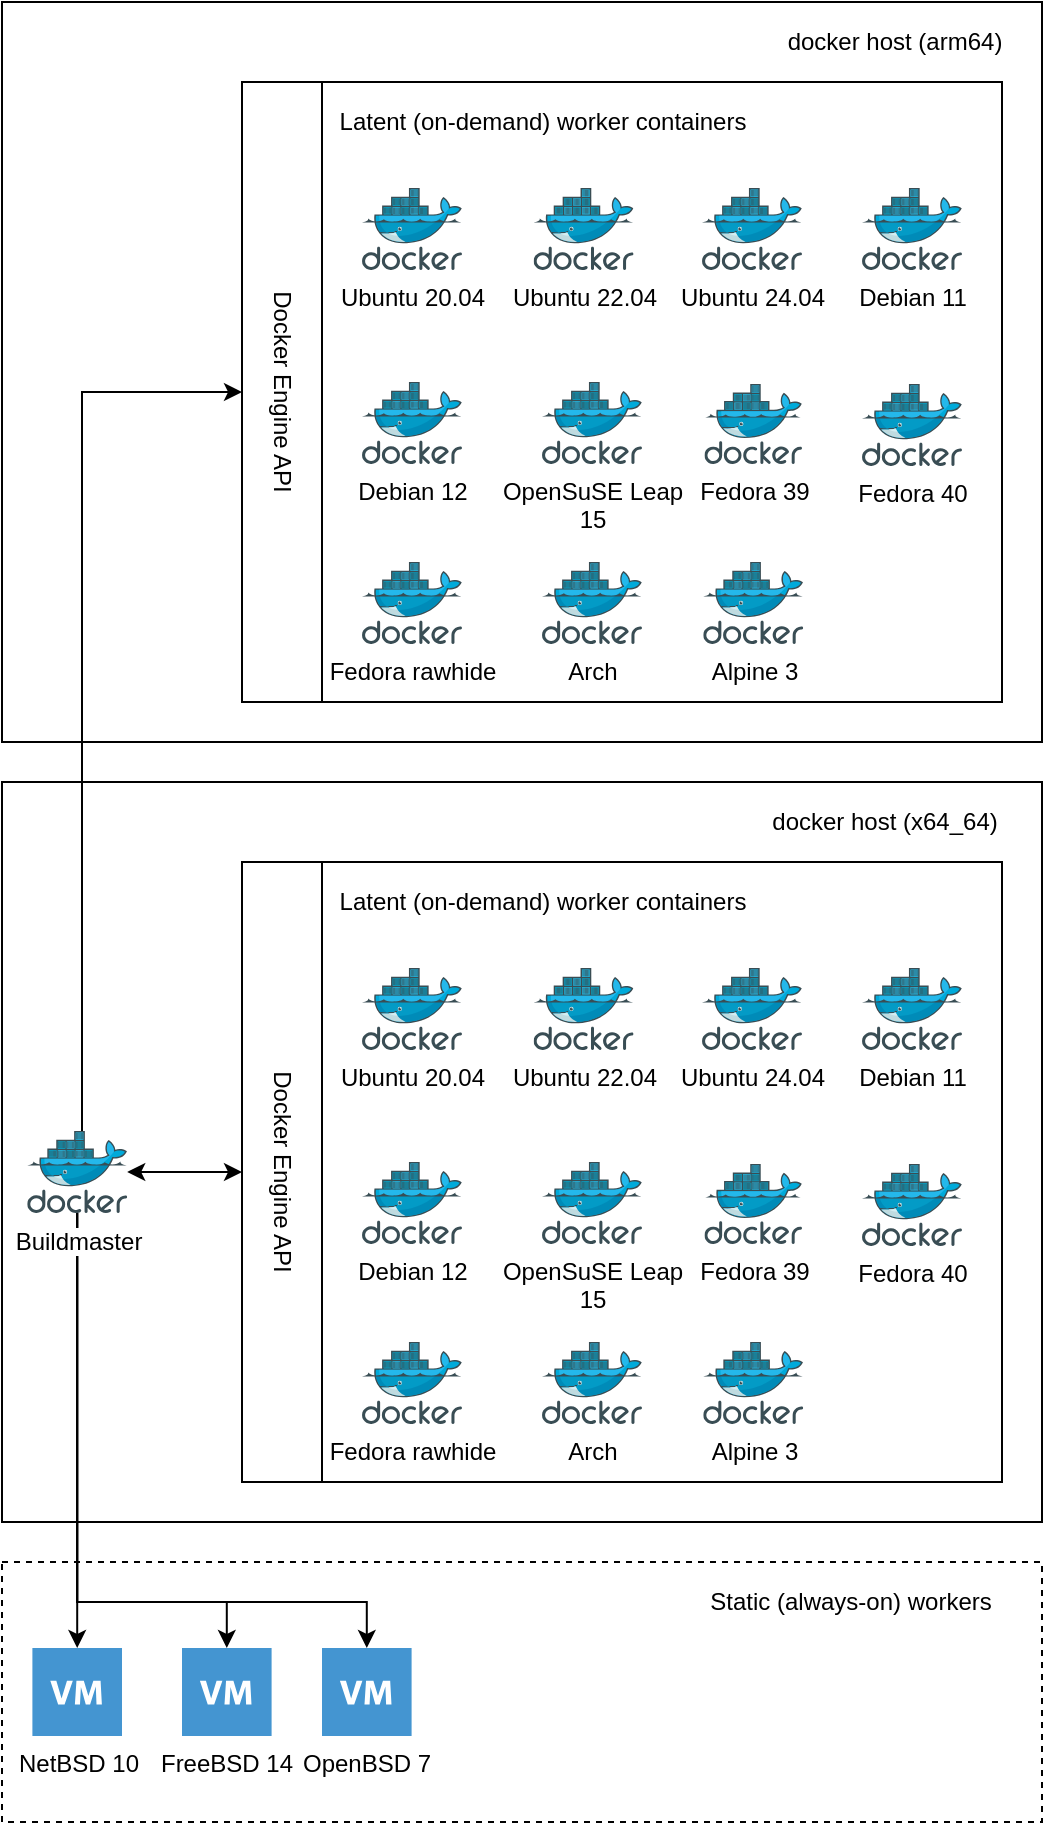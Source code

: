 <mxfile version="19.0.3" type="device"><diagram id="V577dX_O1lMpXXClqKHL" name="Pagina-1"><mxGraphModel dx="1038" dy="1922" grid="1" gridSize="10" guides="1" tooltips="1" connect="1" arrows="1" fold="1" page="1" pageScale="1" pageWidth="827" pageHeight="1169" math="0" shadow="0"><root><mxCell id="0"/><mxCell id="1" parent="0"/><mxCell id="_GHRG0YPiic_PvZovNX9-5" value="" style="rounded=0;whiteSpace=wrap;html=1;fillColor=none;" vertex="1" parent="1"><mxGeometry x="170" y="-260" width="520" height="370" as="geometry"/></mxCell><mxCell id="UYgAVdWI4h9DaVSOzsEF-25" value="" style="rounded=0;whiteSpace=wrap;html=1;fillColor=none;dashed=1;" parent="1" vertex="1"><mxGeometry x="170" y="520" width="520" height="130" as="geometry"/></mxCell><mxCell id="UYgAVdWI4h9DaVSOzsEF-3" value="" style="rounded=0;whiteSpace=wrap;html=1;fillColor=none;" parent="1" vertex="1"><mxGeometry x="170" y="130" width="520" height="370" as="geometry"/></mxCell><mxCell id="UYgAVdWI4h9DaVSOzsEF-18" value="" style="rounded=0;whiteSpace=wrap;html=1;fillColor=none;" parent="1" vertex="1"><mxGeometry x="330" y="170" width="340" height="310" as="geometry"/></mxCell><mxCell id="UYgAVdWI4h9DaVSOzsEF-5" value="Ubuntu 20.04" style="aspect=fixed;html=1;points=[];align=center;image;fontSize=12;image=img/lib/mscae/Docker.svg;fillColor=none;" parent="1" vertex="1"><mxGeometry x="350" y="223" width="50" height="41" as="geometry"/></mxCell><mxCell id="UYgAVdWI4h9DaVSOzsEF-7" value="Ubuntu 24.04" style="aspect=fixed;html=1;points=[];align=center;image;fontSize=12;image=img/lib/mscae/Docker.svg;fillColor=none;" parent="1" vertex="1"><mxGeometry x="520" y="223" width="50" height="41" as="geometry"/></mxCell><mxCell id="UYgAVdWI4h9DaVSOzsEF-8" value="Debian 11" style="aspect=fixed;html=1;points=[];align=center;image;fontSize=12;image=img/lib/mscae/Docker.svg;fillColor=none;" parent="1" vertex="1"><mxGeometry x="600" y="223" width="50" height="41" as="geometry"/></mxCell><mxCell id="UYgAVdWI4h9DaVSOzsEF-9" value="Ubuntu 22.04" style="aspect=fixed;html=1;points=[];align=center;image;fontSize=12;image=img/lib/mscae/Docker.svg;fillColor=none;" parent="1" vertex="1"><mxGeometry x="435.8" y="223" width="50" height="41" as="geometry"/></mxCell><mxCell id="UYgAVdWI4h9DaVSOzsEF-10" value="Fedora 39" style="aspect=fixed;html=1;points=[];align=center;image;fontSize=12;image=img/lib/mscae/Docker.svg;fillColor=none;" parent="1" vertex="1"><mxGeometry x="521.22" y="321" width="48.78" height="40" as="geometry"/></mxCell><mxCell id="UYgAVdWI4h9DaVSOzsEF-12" value="Fedora 40" style="aspect=fixed;html=1;points=[];align=center;image;fontSize=12;image=img/lib/mscae/Docker.svg;fillColor=none;" parent="1" vertex="1"><mxGeometry x="600" y="321" width="50" height="41" as="geometry"/></mxCell><mxCell id="UYgAVdWI4h9DaVSOzsEF-13" value="OpenSuSE Leap &lt;br&gt;15" style="aspect=fixed;html=1;points=[];align=center;image;fontSize=12;image=img/lib/mscae/Docker.svg;fillColor=none;" parent="1" vertex="1"><mxGeometry x="440" y="320" width="50" height="41" as="geometry"/></mxCell><mxCell id="UYgAVdWI4h9DaVSOzsEF-14" value="Debian 12" style="aspect=fixed;html=1;points=[];align=center;image;fontSize=12;image=img/lib/mscae/Docker.svg;fillColor=none;" parent="1" vertex="1"><mxGeometry x="350" y="320" width="50" height="41" as="geometry"/></mxCell><mxCell id="UYgAVdWI4h9DaVSOzsEF-23" style="edgeStyle=orthogonalEdgeStyle;rounded=0;orthogonalLoop=1;jettySize=auto;html=1;startArrow=classic;startFill=1;entryX=0;entryY=0.5;entryDx=0;entryDy=0;" parent="1" source="UYgAVdWI4h9DaVSOzsEF-17" target="_GHRG0YPiic_PvZovNX9-27" edge="1"><mxGeometry relative="1" as="geometry"/></mxCell><mxCell id="_GHRG0YPiic_PvZovNX9-23" style="edgeStyle=orthogonalEdgeStyle;rounded=0;orthogonalLoop=1;jettySize=auto;html=1;" edge="1" parent="1" source="UYgAVdWI4h9DaVSOzsEF-17" target="UYgAVdWI4h9DaVSOzsEF-30"><mxGeometry relative="1" as="geometry"/></mxCell><mxCell id="_GHRG0YPiic_PvZovNX9-24" style="edgeStyle=orthogonalEdgeStyle;rounded=0;orthogonalLoop=1;jettySize=auto;html=1;" edge="1" parent="1" source="UYgAVdWI4h9DaVSOzsEF-17" target="UYgAVdWI4h9DaVSOzsEF-27"><mxGeometry relative="1" as="geometry"><Array as="points"><mxPoint x="255" y="540"/><mxPoint x="342" y="540"/></Array></mxGeometry></mxCell><mxCell id="_GHRG0YPiic_PvZovNX9-25" style="edgeStyle=orthogonalEdgeStyle;rounded=0;orthogonalLoop=1;jettySize=auto;html=1;" edge="1" parent="1" source="UYgAVdWI4h9DaVSOzsEF-17" target="UYgAVdWI4h9DaVSOzsEF-29"><mxGeometry relative="1" as="geometry"><Array as="points"><mxPoint x="255" y="540"/><mxPoint x="422" y="540"/></Array></mxGeometry></mxCell><mxCell id="_GHRG0YPiic_PvZovNX9-28" style="edgeStyle=orthogonalEdgeStyle;rounded=0;orthogonalLoop=1;jettySize=auto;html=1;entryX=0;entryY=0.5;entryDx=0;entryDy=0;" edge="1" parent="1" source="UYgAVdWI4h9DaVSOzsEF-17" target="_GHRG0YPiic_PvZovNX9-26"><mxGeometry relative="1" as="geometry"><Array as="points"><mxPoint x="210" y="-65"/></Array></mxGeometry></mxCell><mxCell id="UYgAVdWI4h9DaVSOzsEF-17" value="Buildmaster" style="aspect=fixed;html=1;points=[];align=center;image;fontSize=12;image=img/lib/mscae/Docker.svg;fillColor=none;" parent="1" vertex="1"><mxGeometry x="182.6" y="304.5" width="50" height="41" as="geometry"/></mxCell><mxCell id="UYgAVdWI4h9DaVSOzsEF-19" value="Latent (on-demand) worker containers" style="text;html=1;strokeColor=none;fillColor=none;align=center;verticalAlign=middle;rounded=0;" parent="1" vertex="1"><mxGeometry x="420" y="180" width="40" height="20" as="geometry"/></mxCell><mxCell id="UYgAVdWI4h9DaVSOzsEF-22" value="docker host (x64_64)" style="text;html=1;strokeColor=none;fillColor=none;align=center;verticalAlign=middle;rounded=0;" parent="1" vertex="1"><mxGeometry x="552.4" y="140" width="117.6" height="20" as="geometry"/></mxCell><mxCell id="UYgAVdWI4h9DaVSOzsEF-26" value="Static (always-on) workers" style="text;html=1;strokeColor=none;fillColor=none;align=center;verticalAlign=middle;rounded=0;" parent="1" vertex="1"><mxGeometry x="520" y="530" width="147.5" height="20" as="geometry"/></mxCell><mxCell id="UYgAVdWI4h9DaVSOzsEF-27" value="FreeBSD 14" style="shadow=0;dashed=0;html=1;strokeColor=none;fillColor=#4495D1;labelPosition=center;verticalLabelPosition=bottom;verticalAlign=top;align=center;outlineConnect=0;shape=mxgraph.veeam.2d.virtual_machine;" parent="1" vertex="1"><mxGeometry x="260.0" y="563" width="44.8" height="44" as="geometry"/></mxCell><mxCell id="UYgAVdWI4h9DaVSOzsEF-29" value="OpenBSD 7" style="shadow=0;dashed=0;html=1;strokeColor=none;fillColor=#4495D1;labelPosition=center;verticalLabelPosition=bottom;verticalAlign=top;align=center;outlineConnect=0;shape=mxgraph.veeam.2d.virtual_machine;" parent="1" vertex="1"><mxGeometry x="330.0" y="563" width="44.8" height="44" as="geometry"/></mxCell><mxCell id="UYgAVdWI4h9DaVSOzsEF-30" value="NetBSD 10" style="shadow=0;dashed=0;html=1;strokeColor=none;fillColor=#4495D1;labelPosition=center;verticalLabelPosition=bottom;verticalAlign=top;align=center;outlineConnect=0;shape=mxgraph.veeam.2d.virtual_machine;" parent="1" vertex="1"><mxGeometry x="185.2" y="563" width="44.8" height="44" as="geometry"/></mxCell><mxCell id="_GHRG0YPiic_PvZovNX9-1" value="Fedora rawhide" style="aspect=fixed;html=1;points=[];align=center;image;fontSize=12;image=img/lib/mscae/Docker.svg;fillColor=none;" vertex="1" parent="1"><mxGeometry x="350" y="410" width="50" height="41" as="geometry"/></mxCell><mxCell id="_GHRG0YPiic_PvZovNX9-2" value="Arch" style="aspect=fixed;html=1;points=[];align=center;image;fontSize=12;image=img/lib/mscae/Docker.svg;fillColor=none;" vertex="1" parent="1"><mxGeometry x="440" y="410" width="50" height="41" as="geometry"/></mxCell><mxCell id="_GHRG0YPiic_PvZovNX9-3" value="Alpine 3" style="aspect=fixed;html=1;points=[];align=center;image;fontSize=12;image=img/lib/mscae/Docker.svg;fillColor=none;" vertex="1" parent="1"><mxGeometry x="520.61" y="410" width="50" height="41" as="geometry"/></mxCell><mxCell id="_GHRG0YPiic_PvZovNX9-6" value="" style="rounded=0;whiteSpace=wrap;html=1;fillColor=none;" vertex="1" parent="1"><mxGeometry x="330" y="-220" width="340" height="310" as="geometry"/></mxCell><mxCell id="_GHRG0YPiic_PvZovNX9-7" value="Ubuntu 20.04" style="aspect=fixed;html=1;points=[];align=center;image;fontSize=12;image=img/lib/mscae/Docker.svg;fillColor=none;" vertex="1" parent="1"><mxGeometry x="350" y="-167" width="50" height="41" as="geometry"/></mxCell><mxCell id="_GHRG0YPiic_PvZovNX9-8" value="Ubuntu 24.04" style="aspect=fixed;html=1;points=[];align=center;image;fontSize=12;image=img/lib/mscae/Docker.svg;fillColor=none;" vertex="1" parent="1"><mxGeometry x="520" y="-167" width="50" height="41" as="geometry"/></mxCell><mxCell id="_GHRG0YPiic_PvZovNX9-9" value="Debian 11" style="aspect=fixed;html=1;points=[];align=center;image;fontSize=12;image=img/lib/mscae/Docker.svg;fillColor=none;" vertex="1" parent="1"><mxGeometry x="600" y="-167" width="50" height="41" as="geometry"/></mxCell><mxCell id="_GHRG0YPiic_PvZovNX9-10" value="Ubuntu 22.04" style="aspect=fixed;html=1;points=[];align=center;image;fontSize=12;image=img/lib/mscae/Docker.svg;fillColor=none;" vertex="1" parent="1"><mxGeometry x="435.8" y="-167" width="50" height="41" as="geometry"/></mxCell><mxCell id="_GHRG0YPiic_PvZovNX9-11" value="Fedora 39" style="aspect=fixed;html=1;points=[];align=center;image;fontSize=12;image=img/lib/mscae/Docker.svg;fillColor=none;" vertex="1" parent="1"><mxGeometry x="521.22" y="-69" width="48.78" height="40" as="geometry"/></mxCell><mxCell id="_GHRG0YPiic_PvZovNX9-12" value="Fedora 40" style="aspect=fixed;html=1;points=[];align=center;image;fontSize=12;image=img/lib/mscae/Docker.svg;fillColor=none;" vertex="1" parent="1"><mxGeometry x="600" y="-69" width="50" height="41" as="geometry"/></mxCell><mxCell id="_GHRG0YPiic_PvZovNX9-13" value="OpenSuSE Leap &lt;br&gt;15" style="aspect=fixed;html=1;points=[];align=center;image;fontSize=12;image=img/lib/mscae/Docker.svg;fillColor=none;" vertex="1" parent="1"><mxGeometry x="440" y="-70" width="50" height="41" as="geometry"/></mxCell><mxCell id="_GHRG0YPiic_PvZovNX9-14" value="Debian 12" style="aspect=fixed;html=1;points=[];align=center;image;fontSize=12;image=img/lib/mscae/Docker.svg;fillColor=none;" vertex="1" parent="1"><mxGeometry x="350" y="-70" width="50" height="41" as="geometry"/></mxCell><mxCell id="_GHRG0YPiic_PvZovNX9-17" value="Latent (on-demand) worker containers" style="text;html=1;strokeColor=none;fillColor=none;align=center;verticalAlign=middle;rounded=0;" vertex="1" parent="1"><mxGeometry x="420" y="-210" width="40" height="20" as="geometry"/></mxCell><mxCell id="_GHRG0YPiic_PvZovNX9-18" value="docker host (arm64)" style="text;html=1;strokeColor=none;fillColor=none;align=center;verticalAlign=middle;rounded=0;" vertex="1" parent="1"><mxGeometry x="562.4" y="-250" width="107.6" height="20" as="geometry"/></mxCell><mxCell id="_GHRG0YPiic_PvZovNX9-19" value="Fedora rawhide" style="aspect=fixed;html=1;points=[];align=center;image;fontSize=12;image=img/lib/mscae/Docker.svg;fillColor=none;" vertex="1" parent="1"><mxGeometry x="350" y="20" width="50" height="41" as="geometry"/></mxCell><mxCell id="_GHRG0YPiic_PvZovNX9-20" value="Arch" style="aspect=fixed;html=1;points=[];align=center;image;fontSize=12;image=img/lib/mscae/Docker.svg;fillColor=none;" vertex="1" parent="1"><mxGeometry x="440" y="20" width="50" height="41" as="geometry"/></mxCell><mxCell id="_GHRG0YPiic_PvZovNX9-21" value="Alpine 3" style="aspect=fixed;html=1;points=[];align=center;image;fontSize=12;image=img/lib/mscae/Docker.svg;fillColor=none;" vertex="1" parent="1"><mxGeometry x="520.61" y="20" width="50" height="41" as="geometry"/></mxCell><mxCell id="_GHRG0YPiic_PvZovNX9-26" value="" style="rounded=0;whiteSpace=wrap;html=1;fillColor=none;" vertex="1" parent="1"><mxGeometry x="290" y="-220" width="40" height="310" as="geometry"/></mxCell><mxCell id="_GHRG0YPiic_PvZovNX9-27" value="" style="rounded=0;whiteSpace=wrap;html=1;fillColor=none;" vertex="1" parent="1"><mxGeometry x="290" y="170" width="40" height="310" as="geometry"/></mxCell><mxCell id="_GHRG0YPiic_PvZovNX9-29" value="Docker Engine API" style="text;html=1;strokeColor=none;fillColor=none;align=center;verticalAlign=middle;whiteSpace=wrap;rounded=0;direction=east;rotation=90;" vertex="1" parent="1"><mxGeometry x="250" y="-80" width="120" height="30" as="geometry"/></mxCell><mxCell id="_GHRG0YPiic_PvZovNX9-30" value="Docker Engine API" style="text;html=1;strokeColor=none;fillColor=none;align=center;verticalAlign=middle;whiteSpace=wrap;rounded=0;direction=east;rotation=90;" vertex="1" parent="1"><mxGeometry x="250" y="310" width="120" height="30" as="geometry"/></mxCell></root></mxGraphModel></diagram></mxfile>